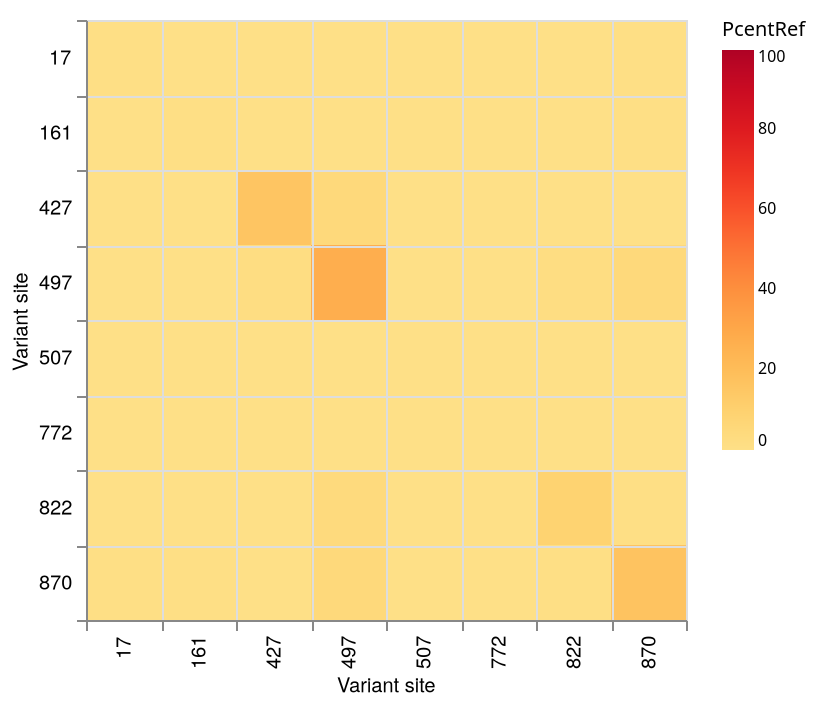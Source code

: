 {
  "$schema": "https://vega.github.io/schema/vega-lite/v5.json",
  "data": {
    "values": [
      {
        "SNP1": 17,
        "SNP2": 17,
        "Alt": 156,
        "Ref": 1,
        "Total": 165,
        "PcentAlt": 95.0,
        "PcentRef": 1.0
      },
      {
        "SNP1": 17,
        "SNP2": 161,
        "Alt": 102,
        "Ref": 0,
        "Total": 165,
        "PcentAlt": 62.0,
        "PcentRef": 0.0
      },
      {
        "SNP1": 17,
        "SNP2": 427,
        "Alt": 48,
        "Ref": 0,
        "Total": 165,
        "PcentAlt": 29.0,
        "PcentRef": 0.0
      },
      {
        "SNP1": 17,
        "SNP2": 497,
        "Alt": 87,
        "Ref": 0,
        "Total": 165,
        "PcentAlt": 53.0,
        "PcentRef": 0.0
      },
      {
        "SNP1": 17,
        "SNP2": 507,
        "Alt": 116,
        "Ref": 0,
        "Total": 165,
        "PcentAlt": 70.0,
        "PcentRef": 0.0
      },
      {
        "SNP1": 17,
        "SNP2": 772,
        "Alt": 92,
        "Ref": 0,
        "Total": 165,
        "PcentAlt": 56.0,
        "PcentRef": 0.0
      },
      {
        "SNP1": 17,
        "SNP2": 822,
        "Alt": 65,
        "Ref": 0,
        "Total": 165,
        "PcentAlt": 39.0,
        "PcentRef": 0.0
      },
      {
        "SNP1": 17,
        "SNP2": 870,
        "Alt": 82,
        "Ref": 1,
        "Total": 165,
        "PcentAlt": 50.0,
        "PcentRef": 1.0
      },
      {
        "SNP1": 161,
        "SNP2": 17,
        "Alt": 102,
        "Ref": 0,
        "Total": 160,
        "PcentAlt": 64.0,
        "PcentRef": 0.0
      },
      {
        "SNP1": 161,
        "SNP2": 161,
        "Alt": 158,
        "Ref": 1,
        "Total": 160,
        "PcentAlt": 99.0,
        "PcentRef": 1.0
      },
      {
        "SNP1": 161,
        "SNP2": 427,
        "Alt": 44,
        "Ref": 0,
        "Total": 160,
        "PcentAlt": 28.0,
        "PcentRef": 0.0
      },
      {
        "SNP1": 161,
        "SNP2": 497,
        "Alt": 86,
        "Ref": 0,
        "Total": 160,
        "PcentAlt": 54.0,
        "PcentRef": 0.0
      },
      {
        "SNP1": 161,
        "SNP2": 507,
        "Alt": 118,
        "Ref": 0,
        "Total": 160,
        "PcentAlt": 74.0,
        "PcentRef": 0.0
      },
      {
        "SNP1": 161,
        "SNP2": 772,
        "Alt": 104,
        "Ref": 0,
        "Total": 160,
        "PcentAlt": 65.0,
        "PcentRef": 0.0
      },
      {
        "SNP1": 161,
        "SNP2": 822,
        "Alt": 62,
        "Ref": 0,
        "Total": 160,
        "PcentAlt": 39.0,
        "PcentRef": 0.0
      },
      {
        "SNP1": 161,
        "SNP2": 870,
        "Alt": 84,
        "Ref": 1,
        "Total": 160,
        "PcentAlt": 52.0,
        "PcentRef": 1.0
      },
      {
        "SNP1": 427,
        "SNP2": 17,
        "Alt": 48,
        "Ref": 0,
        "Total": 85,
        "PcentAlt": 56.0,
        "PcentRef": 0.0
      },
      {
        "SNP1": 427,
        "SNP2": 161,
        "Alt": 44,
        "Ref": 0,
        "Total": 85,
        "PcentAlt": 52.0,
        "PcentRef": 0.0
      },
      {
        "SNP1": 427,
        "SNP2": 427,
        "Alt": 66,
        "Ref": 14,
        "Total": 85,
        "PcentAlt": 78.0,
        "PcentRef": 16.0
      },
      {
        "SNP1": 427,
        "SNP2": 497,
        "Alt": 46,
        "Ref": 4,
        "Total": 85,
        "PcentAlt": 54.0,
        "PcentRef": 5.0
      },
      {
        "SNP1": 427,
        "SNP2": 507,
        "Alt": 47,
        "Ref": 0,
        "Total": 85,
        "PcentAlt": 55.0,
        "PcentRef": 0.0
      },
      {
        "SNP1": 427,
        "SNP2": 772,
        "Alt": 45,
        "Ref": 0,
        "Total": 85,
        "PcentAlt": 53.0,
        "PcentRef": 0.0
      },
      {
        "SNP1": 427,
        "SNP2": 822,
        "Alt": 23,
        "Ref": 0,
        "Total": 85,
        "PcentAlt": 27.0,
        "PcentRef": 0.0
      },
      {
        "SNP1": 427,
        "SNP2": 870,
        "Alt": 34,
        "Ref": 0,
        "Total": 85,
        "PcentAlt": 40.0,
        "PcentRef": 0.0
      },
      {
        "SNP1": 497,
        "SNP2": 17,
        "Alt": 87,
        "Ref": 0,
        "Total": 184,
        "PcentAlt": 47.0,
        "PcentRef": 0.0
      },
      {
        "SNP1": 497,
        "SNP2": 161,
        "Alt": 86,
        "Ref": 0,
        "Total": 184,
        "PcentAlt": 47.0,
        "PcentRef": 0.0
      },
      {
        "SNP1": 497,
        "SNP2": 427,
        "Alt": 46,
        "Ref": 4,
        "Total": 184,
        "PcentAlt": 25.0,
        "PcentRef": 2.0
      },
      {
        "SNP1": 497,
        "SNP2": 497,
        "Alt": 135,
        "Ref": 49,
        "Total": 184,
        "PcentAlt": 73.0,
        "PcentRef": 27.0
      },
      {
        "SNP1": 497,
        "SNP2": 507,
        "Alt": 100,
        "Ref": 0,
        "Total": 184,
        "PcentAlt": 54.0,
        "PcentRef": 0.0
      },
      {
        "SNP1": 497,
        "SNP2": 772,
        "Alt": 80,
        "Ref": 0,
        "Total": 184,
        "PcentAlt": 43.0,
        "PcentRef": 0.0
      },
      {
        "SNP1": 497,
        "SNP2": 822,
        "Alt": 48,
        "Ref": 4,
        "Total": 184,
        "PcentAlt": 26.0,
        "PcentRef": 2.0
      },
      {
        "SNP1": 497,
        "SNP2": 870,
        "Alt": 69,
        "Ref": 9,
        "Total": 184,
        "PcentAlt": 38.0,
        "PcentRef": 5.0
      },
      {
        "SNP1": 507,
        "SNP2": 17,
        "Alt": 116,
        "Ref": 0,
        "Total": 182,
        "PcentAlt": 64.0,
        "PcentRef": 0.0
      },
      {
        "SNP1": 507,
        "SNP2": 161,
        "Alt": 118,
        "Ref": 0,
        "Total": 182,
        "PcentAlt": 65.0,
        "PcentRef": 0.0
      },
      {
        "SNP1": 507,
        "SNP2": 427,
        "Alt": 47,
        "Ref": 0,
        "Total": 182,
        "PcentAlt": 26.0,
        "PcentRef": 0.0
      },
      {
        "SNP1": 507,
        "SNP2": 497,
        "Alt": 100,
        "Ref": 0,
        "Total": 182,
        "PcentAlt": 55.0,
        "PcentRef": 0.0
      },
      {
        "SNP1": 507,
        "SNP2": 507,
        "Alt": 181,
        "Ref": 0,
        "Total": 182,
        "PcentAlt": 99.0,
        "PcentRef": 0.0
      },
      {
        "SNP1": 507,
        "SNP2": 772,
        "Alt": 105,
        "Ref": 0,
        "Total": 182,
        "PcentAlt": 58.0,
        "PcentRef": 0.0
      },
      {
        "SNP1": 507,
        "SNP2": 822,
        "Alt": 67,
        "Ref": 0,
        "Total": 182,
        "PcentAlt": 37.0,
        "PcentRef": 0.0
      },
      {
        "SNP1": 507,
        "SNP2": 870,
        "Alt": 97,
        "Ref": 0,
        "Total": 182,
        "PcentAlt": 53.0,
        "PcentRef": 0.0
      },
      {
        "SNP1": 772,
        "SNP2": 17,
        "Alt": 92,
        "Ref": 0,
        "Total": 175,
        "PcentAlt": 53.0,
        "PcentRef": 0.0
      },
      {
        "SNP1": 772,
        "SNP2": 161,
        "Alt": 104,
        "Ref": 0,
        "Total": 175,
        "PcentAlt": 59.0,
        "PcentRef": 0.0
      },
      {
        "SNP1": 772,
        "SNP2": 427,
        "Alt": 45,
        "Ref": 0,
        "Total": 175,
        "PcentAlt": 26.0,
        "PcentRef": 0.0
      },
      {
        "SNP1": 772,
        "SNP2": 497,
        "Alt": 80,
        "Ref": 0,
        "Total": 175,
        "PcentAlt": 46.0,
        "PcentRef": 0.0
      },
      {
        "SNP1": 772,
        "SNP2": 507,
        "Alt": 105,
        "Ref": 0,
        "Total": 175,
        "PcentAlt": 60.0,
        "PcentRef": 0.0
      },
      {
        "SNP1": 772,
        "SNP2": 772,
        "Alt": 152,
        "Ref": 0,
        "Total": 175,
        "PcentAlt": 87.0,
        "PcentRef": 0.0
      },
      {
        "SNP1": 772,
        "SNP2": 822,
        "Alt": 58,
        "Ref": 0,
        "Total": 175,
        "PcentAlt": 33.0,
        "PcentRef": 0.0
      },
      {
        "SNP1": 772,
        "SNP2": 870,
        "Alt": 78,
        "Ref": 0,
        "Total": 175,
        "PcentAlt": 45.0,
        "PcentRef": 0.0
      },
      {
        "SNP1": 822,
        "SNP2": 17,
        "Alt": 65,
        "Ref": 0,
        "Total": 101,
        "PcentAlt": 64.0,
        "PcentRef": 0.0
      },
      {
        "SNP1": 822,
        "SNP2": 161,
        "Alt": 62,
        "Ref": 0,
        "Total": 101,
        "PcentAlt": 61.0,
        "PcentRef": 0.0
      },
      {
        "SNP1": 822,
        "SNP2": 427,
        "Alt": 23,
        "Ref": 0,
        "Total": 101,
        "PcentAlt": 23.0,
        "PcentRef": 0.0
      },
      {
        "SNP1": 822,
        "SNP2": 497,
        "Alt": 48,
        "Ref": 4,
        "Total": 101,
        "PcentAlt": 48.0,
        "PcentRef": 4.0
      },
      {
        "SNP1": 822,
        "SNP2": 507,
        "Alt": 67,
        "Ref": 0,
        "Total": 101,
        "PcentAlt": 66.0,
        "PcentRef": 0.0
      },
      {
        "SNP1": 822,
        "SNP2": 772,
        "Alt": 58,
        "Ref": 0,
        "Total": 101,
        "PcentAlt": 57.0,
        "PcentRef": 0.0
      },
      {
        "SNP1": 822,
        "SNP2": 822,
        "Alt": 91,
        "Ref": 9,
        "Total": 101,
        "PcentAlt": 90.0,
        "PcentRef": 9.0
      },
      {
        "SNP1": 822,
        "SNP2": 870,
        "Alt": 46,
        "Ref": 1,
        "Total": 101,
        "PcentAlt": 46.0,
        "PcentRef": 1.0
      },
      {
        "SNP1": 870,
        "SNP2": 17,
        "Alt": 82,
        "Ref": 1,
        "Total": 175,
        "PcentAlt": 47.0,
        "PcentRef": 1.0
      },
      {
        "SNP1": 870,
        "SNP2": 161,
        "Alt": 84,
        "Ref": 1,
        "Total": 175,
        "PcentAlt": 48.0,
        "PcentRef": 1.0
      },
      {
        "SNP1": 870,
        "SNP2": 427,
        "Alt": 34,
        "Ref": 0,
        "Total": 175,
        "PcentAlt": 19.0,
        "PcentRef": 0.0
      },
      {
        "SNP1": 870,
        "SNP2": 497,
        "Alt": 69,
        "Ref": 9,
        "Total": 175,
        "PcentAlt": 39.0,
        "PcentRef": 5.0
      },
      {
        "SNP1": 870,
        "SNP2": 507,
        "Alt": 97,
        "Ref": 0,
        "Total": 175,
        "PcentAlt": 55.0,
        "PcentRef": 0.0
      },
      {
        "SNP1": 870,
        "SNP2": 772,
        "Alt": 78,
        "Ref": 0,
        "Total": 175,
        "PcentAlt": 45.0,
        "PcentRef": 0.0
      },
      {
        "SNP1": 870,
        "SNP2": 822,
        "Alt": 46,
        "Ref": 1,
        "Total": 175,
        "PcentAlt": 26.0,
        "PcentRef": 1.0
      },
      {
        "SNP1": 870,
        "SNP2": 870,
        "Alt": 133,
        "Ref": 29,
        "Total": 175,
        "PcentAlt": 76.0,
        "PcentRef": 17.0
      }
    ]
  },
  "mark": "rect",
  "width": 300,
  "height": 300,
  "title": {
    "fontSize": 16
  },
  "encoding": {
    "y": {
      "field": "SNP1",
      "type": "ordinal",
      "title": "Variant site",
      "axis": {
        "labelFont": "Helvetica Neue",
        "titleFontSize": 10,
        "titleFontWeight": 400,
        "labelFontWeight": 300,
        "titleFont": "Helvetica Neue"
      }
    },
    "x": {
      "field": "SNP2",
      "type": "ordinal",
      "title": "Variant site",
      "axis": {
        "labelFont": "Helvetica Neue",
        "titleFontSize": 10,
        "titleFontWeight": 400,
        "labelFontWeight": 300,
        "titleFont": "Helvetica Neue"
      }
    },
    "color": {
      "type": "quantitative",
      "field": "PcentRef",
      "scale": {
        "domain": [
          0,
          100
        ],
        "scheme": "yelloworangered"
      }
    }
  },
  "config": {
    "legend": {
      "labelFontSize": 8,
      "titleFontWeight": 300,
      "labelFontWeight": 300,
      "titleFontSize": 10
    },
    "axis": {
      "grid": true,
      "tickBand": "extent"
    }
  }
}